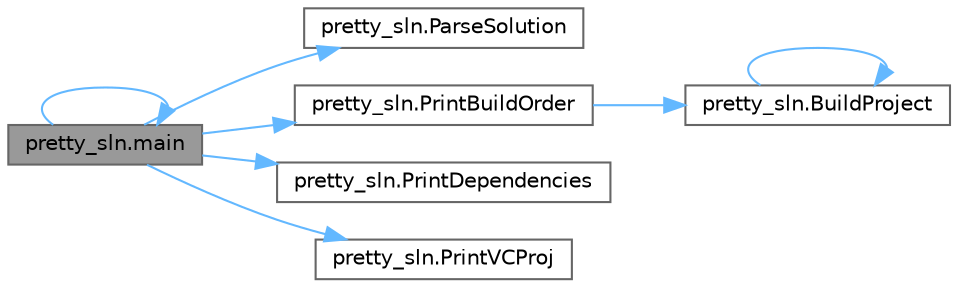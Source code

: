 digraph "pretty_sln.main"
{
 // LATEX_PDF_SIZE
  bgcolor="transparent";
  edge [fontname=Helvetica,fontsize=10,labelfontname=Helvetica,labelfontsize=10];
  node [fontname=Helvetica,fontsize=10,shape=box,height=0.2,width=0.4];
  rankdir="LR";
  Node1 [id="Node000001",label="pretty_sln.main",height=0.2,width=0.4,color="gray40", fillcolor="grey60", style="filled", fontcolor="black",tooltip=" "];
  Node1 -> Node1 [id="edge1_Node000001_Node000001",color="steelblue1",style="solid",tooltip=" "];
  Node1 -> Node2 [id="edge2_Node000001_Node000002",color="steelblue1",style="solid",tooltip=" "];
  Node2 [id="Node000002",label="pretty_sln.ParseSolution",height=0.2,width=0.4,color="grey40", fillcolor="white", style="filled",URL="$namespacepretty__sln.html#ab6bfc5c0c864855eaf051d0d35b576f1",tooltip=" "];
  Node1 -> Node3 [id="edge3_Node000001_Node000003",color="steelblue1",style="solid",tooltip=" "];
  Node3 [id="Node000003",label="pretty_sln.PrintBuildOrder",height=0.2,width=0.4,color="grey40", fillcolor="white", style="filled",URL="$namespacepretty__sln.html#a1e81a61c8a38f6d6698e0e5a96099dcd",tooltip=" "];
  Node3 -> Node4 [id="edge4_Node000003_Node000004",color="steelblue1",style="solid",tooltip=" "];
  Node4 [id="Node000004",label="pretty_sln.BuildProject",height=0.2,width=0.4,color="grey40", fillcolor="white", style="filled",URL="$namespacepretty__sln.html#a3f5dbcaa2dd36dcd9c935634eb94cb37",tooltip=" "];
  Node4 -> Node4 [id="edge5_Node000004_Node000004",color="steelblue1",style="solid",tooltip=" "];
  Node1 -> Node5 [id="edge6_Node000001_Node000005",color="steelblue1",style="solid",tooltip=" "];
  Node5 [id="Node000005",label="pretty_sln.PrintDependencies",height=0.2,width=0.4,color="grey40", fillcolor="white", style="filled",URL="$namespacepretty__sln.html#a101a191fc0b7e874eb22a0697bf8b9d2",tooltip=" "];
  Node1 -> Node6 [id="edge7_Node000001_Node000006",color="steelblue1",style="solid",tooltip=" "];
  Node6 [id="Node000006",label="pretty_sln.PrintVCProj",height=0.2,width=0.4,color="grey40", fillcolor="white", style="filled",URL="$namespacepretty__sln.html#a26bf784ddf7ddb34772c069085ebbd0d",tooltip=" "];
}
